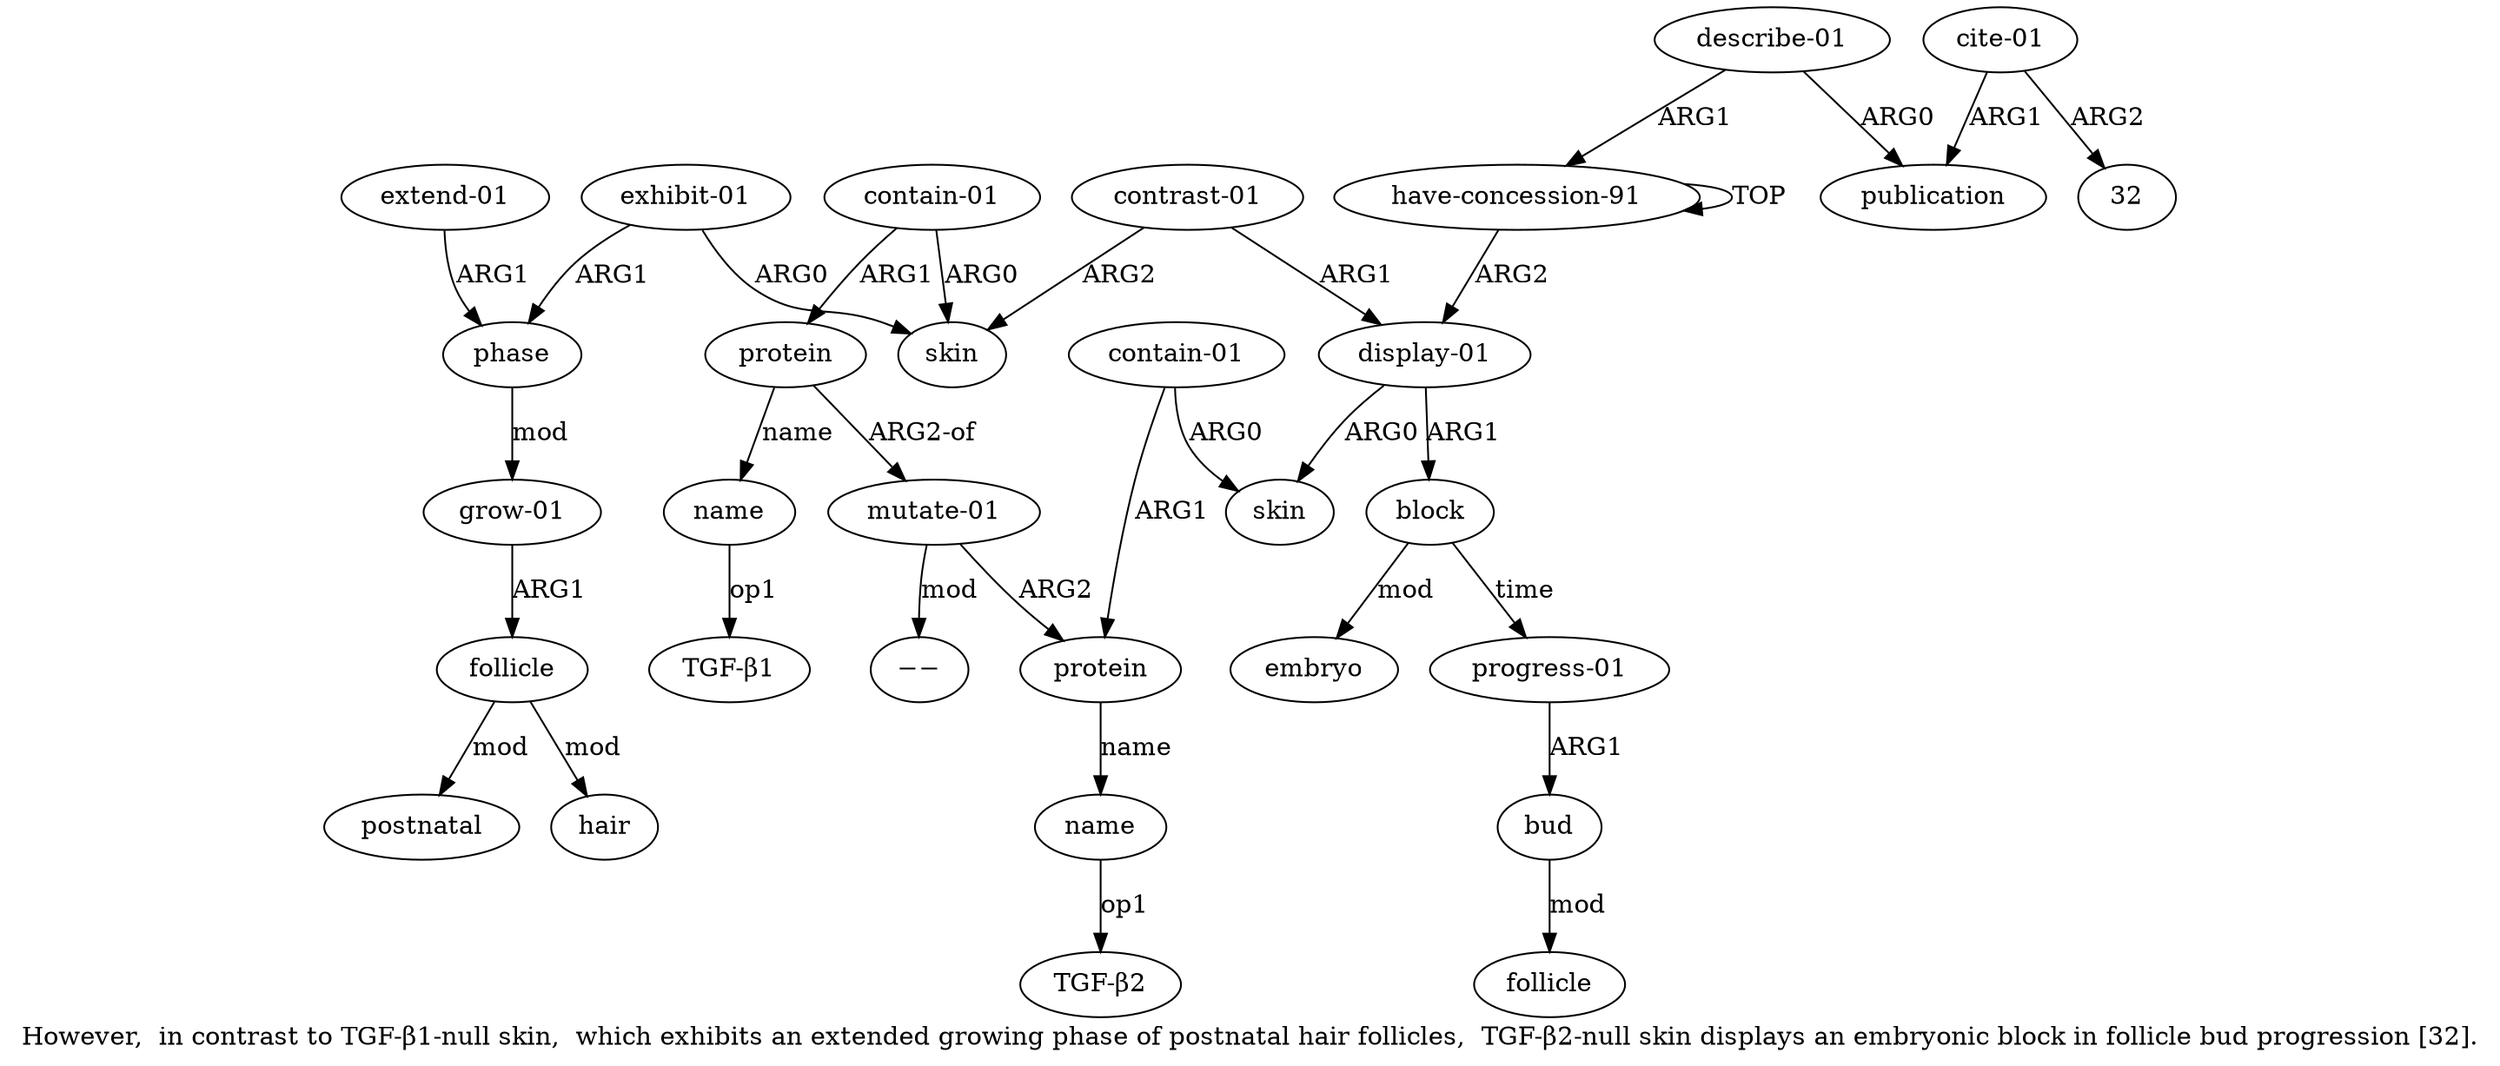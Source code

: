 digraph  {
	graph [label="However,  in contrast to TGF-β1-null skin,  which exhibits an extended growing phase of postnatal hair follicles,  TGF-β2-null \
skin displays an embryonic block in follicle bud progression [32]."];
	node [label="\N"];
	a20	 [color=black,
		gold_ind=20,
		gold_label="extend-01",
		label="extend-01",
		test_ind=20,
		test_label="extend-01"];
	a15	 [color=black,
		gold_ind=15,
		gold_label=phase,
		label=phase,
		test_ind=15,
		test_label=phase];
	a20 -> a15 [key=0,
	color=black,
	gold_label=ARG1,
	label=ARG1,
	test_label=ARG1];
a21 [color=black,
	gold_ind=21,
	gold_label="contain-01",
	label="contain-01",
	test_ind=21,
	test_label="contain-01"];
a22 [color=black,
	gold_ind=22,
	gold_label=protein,
	label=protein,
	test_ind=22,
	test_label=protein];
a21 -> a22 [key=0,
color=black,
gold_label=ARG1,
label=ARG1,
test_label=ARG1];
a13 [color=black,
gold_ind=13,
gold_label=skin,
label=skin,
test_ind=13,
test_label=skin];
a21 -> a13 [key=0,
color=black,
gold_label=ARG0,
label=ARG0,
test_label=ARG0];
a23 [color=black,
gold_ind=23,
gold_label=name,
label=name,
test_ind=23,
test_label=name];
a22 -> a23 [key=0,
color=black,
gold_label=name,
label=name,
test_label=name];
a6 [color=black,
gold_ind=6,
gold_label="mutate-01",
label="mutate-01",
test_ind=6,
test_label="mutate-01"];
a22 -> a6 [key=0,
color=black,
gold_label="ARG2-of",
label="ARG2-of",
test_label="ARG2-of"];
"a23 TGF-β1" [color=black,
gold_ind=-1,
gold_label="TGF-β1",
label="TGF-β1",
test_ind=-1,
test_label="TGF-β1"];
a23 -> "a23 TGF-β1" [key=0,
color=black,
gold_label=op1,
label=op1,
test_label=op1];
a24 [color=black,
gold_ind=24,
gold_label="describe-01",
label="describe-01",
test_ind=24,
test_label="describe-01"];
a25 [color=black,
gold_ind=25,
gold_label=publication,
label=publication,
test_ind=25,
test_label=publication];
a24 -> a25 [key=0,
color=black,
gold_label=ARG0,
label=ARG0,
test_label=ARG0];
a0 [color=black,
gold_ind=0,
gold_label="have-concession-91",
label="have-concession-91",
test_ind=0,
test_label="have-concession-91"];
a24 -> a0 [key=0,
color=black,
gold_label=ARG1,
label=ARG1,
test_label=ARG1];
a26 [color=black,
gold_ind=26,
gold_label="cite-01",
label="cite-01",
test_ind=26,
test_label="cite-01"];
a26 -> a25 [key=0,
color=black,
gold_label=ARG1,
label=ARG1,
test_label=ARG1];
"a26 32" [color=black,
gold_ind=-1,
gold_label=32,
label=32,
test_ind=-1,
test_label=32];
a26 -> "a26 32" [key=0,
color=black,
gold_label=ARG2,
label=ARG2,
test_label=ARG2];
"a5 TGF-β2" [color=black,
gold_ind=-1,
gold_label="TGF-β2",
label="TGF-β2",
test_ind=-1,
test_label="TGF-β2"];
a16 [color=black,
gold_ind=16,
gold_label="grow-01",
label="grow-01",
test_ind=16,
test_label="grow-01"];
a15 -> a16 [key=0,
color=black,
gold_label=mod,
label=mod,
test_label=mod];
a14 [color=black,
gold_ind=14,
gold_label="exhibit-01",
label="exhibit-01",
test_ind=14,
test_label="exhibit-01"];
a14 -> a15 [key=0,
color=black,
gold_label=ARG1,
label=ARG1,
test_label=ARG1];
a14 -> a13 [key=0,
color=black,
gold_label=ARG0,
label=ARG0,
test_label=ARG0];
a17 [color=black,
gold_ind=17,
gold_label=follicle,
label=follicle,
test_ind=17,
test_label=follicle];
a19 [color=black,
gold_ind=19,
gold_label=postnatal,
label=postnatal,
test_ind=19,
test_label=postnatal];
a17 -> a19 [key=0,
color=black,
gold_label=mod,
label=mod,
test_label=mod];
a18 [color=black,
gold_ind=18,
gold_label=hair,
label=hair,
test_ind=18,
test_label=hair];
a17 -> a18 [key=0,
color=black,
gold_label=mod,
label=mod,
test_label=mod];
a16 -> a17 [key=0,
color=black,
gold_label=ARG1,
label=ARG1,
test_label=ARG1];
a11 [color=black,
gold_ind=11,
gold_label=follicle,
label=follicle,
test_ind=11,
test_label=follicle];
a10 [color=black,
gold_ind=10,
gold_label=bud,
label=bud,
test_ind=10,
test_label=bud];
a10 -> a11 [key=0,
color=black,
gold_label=mod,
label=mod,
test_label=mod];
a12 [color=black,
gold_ind=12,
gold_label="contrast-01",
label="contrast-01",
test_ind=12,
test_label="contrast-01"];
a12 -> a13 [key=0,
color=black,
gold_label=ARG2,
label=ARG2,
test_label=ARG2];
a1 [color=black,
gold_ind=1,
gold_label="display-01",
label="display-01",
test_ind=1,
test_label="display-01"];
a12 -> a1 [key=0,
color=black,
gold_label=ARG1,
label=ARG1,
test_label=ARG1];
a2 [color=black,
gold_ind=2,
gold_label=skin,
label=skin,
test_ind=2,
test_label=skin];
a1 -> a2 [key=0,
color=black,
gold_label=ARG0,
label=ARG0,
test_label=ARG0];
a7 [color=black,
gold_ind=7,
gold_label=block,
label=block,
test_ind=7,
test_label=block];
a1 -> a7 [key=0,
color=black,
gold_label=ARG1,
label=ARG1,
test_label=ARG1];
a0 -> a1 [key=0,
color=black,
gold_label=ARG2,
label=ARG2,
test_label=ARG2];
a0 -> a0 [key=0,
color=black,
gold_label=TOP,
label=TOP,
test_label=TOP];
a3 [color=black,
gold_ind=3,
gold_label="contain-01",
label="contain-01",
test_ind=3,
test_label="contain-01"];
a3 -> a2 [key=0,
color=black,
gold_label=ARG0,
label=ARG0,
test_label=ARG0];
a4 [color=black,
gold_ind=4,
gold_label=protein,
label=protein,
test_ind=4,
test_label=protein];
a3 -> a4 [key=0,
color=black,
gold_label=ARG1,
label=ARG1,
test_label=ARG1];
a5 [color=black,
gold_ind=5,
gold_label=name,
label=name,
test_ind=5,
test_label=name];
a5 -> "a5 TGF-β2" [key=0,
color=black,
gold_label=op1,
label=op1,
test_label=op1];
a4 -> a5 [key=0,
color=black,
gold_label=name,
label=name,
test_label=name];
a9 [color=black,
gold_ind=9,
gold_label="progress-01",
label="progress-01",
test_ind=9,
test_label="progress-01"];
a7 -> a9 [key=0,
color=black,
gold_label=time,
label=time,
test_label=time];
a8 [color=black,
gold_ind=8,
gold_label=embryo,
label=embryo,
test_ind=8,
test_label=embryo];
a7 -> a8 [key=0,
color=black,
gold_label=mod,
label=mod,
test_label=mod];
a6 -> a4 [key=0,
color=black,
gold_label=ARG2,
label=ARG2,
test_label=ARG2];
"a6 −−" [color=black,
gold_ind=-1,
gold_label=−−,
label=−−,
test_ind=-1,
test_label=−−];
a6 -> "a6 −−" [key=0,
color=black,
gold_label=mod,
label=mod,
test_label=mod];
a9 -> a10 [key=0,
color=black,
gold_label=ARG1,
label=ARG1,
test_label=ARG1];
}
